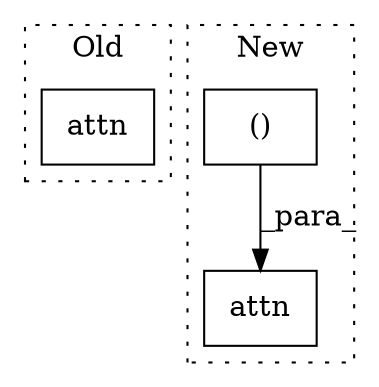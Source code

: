 digraph G {
subgraph cluster0 {
1 [label="attn" a="32" s="1427,1437" l="5,1" shape="box"];
label = "Old";
style="dotted";
}
subgraph cluster1 {
2 [label="()" a="106" s="1412" l="46" shape="box"];
3 [label="attn" a="32" s="1402,1458" l="10,2" shape="box"];
label = "New";
style="dotted";
}
2 -> 3 [label="_para_"];
}